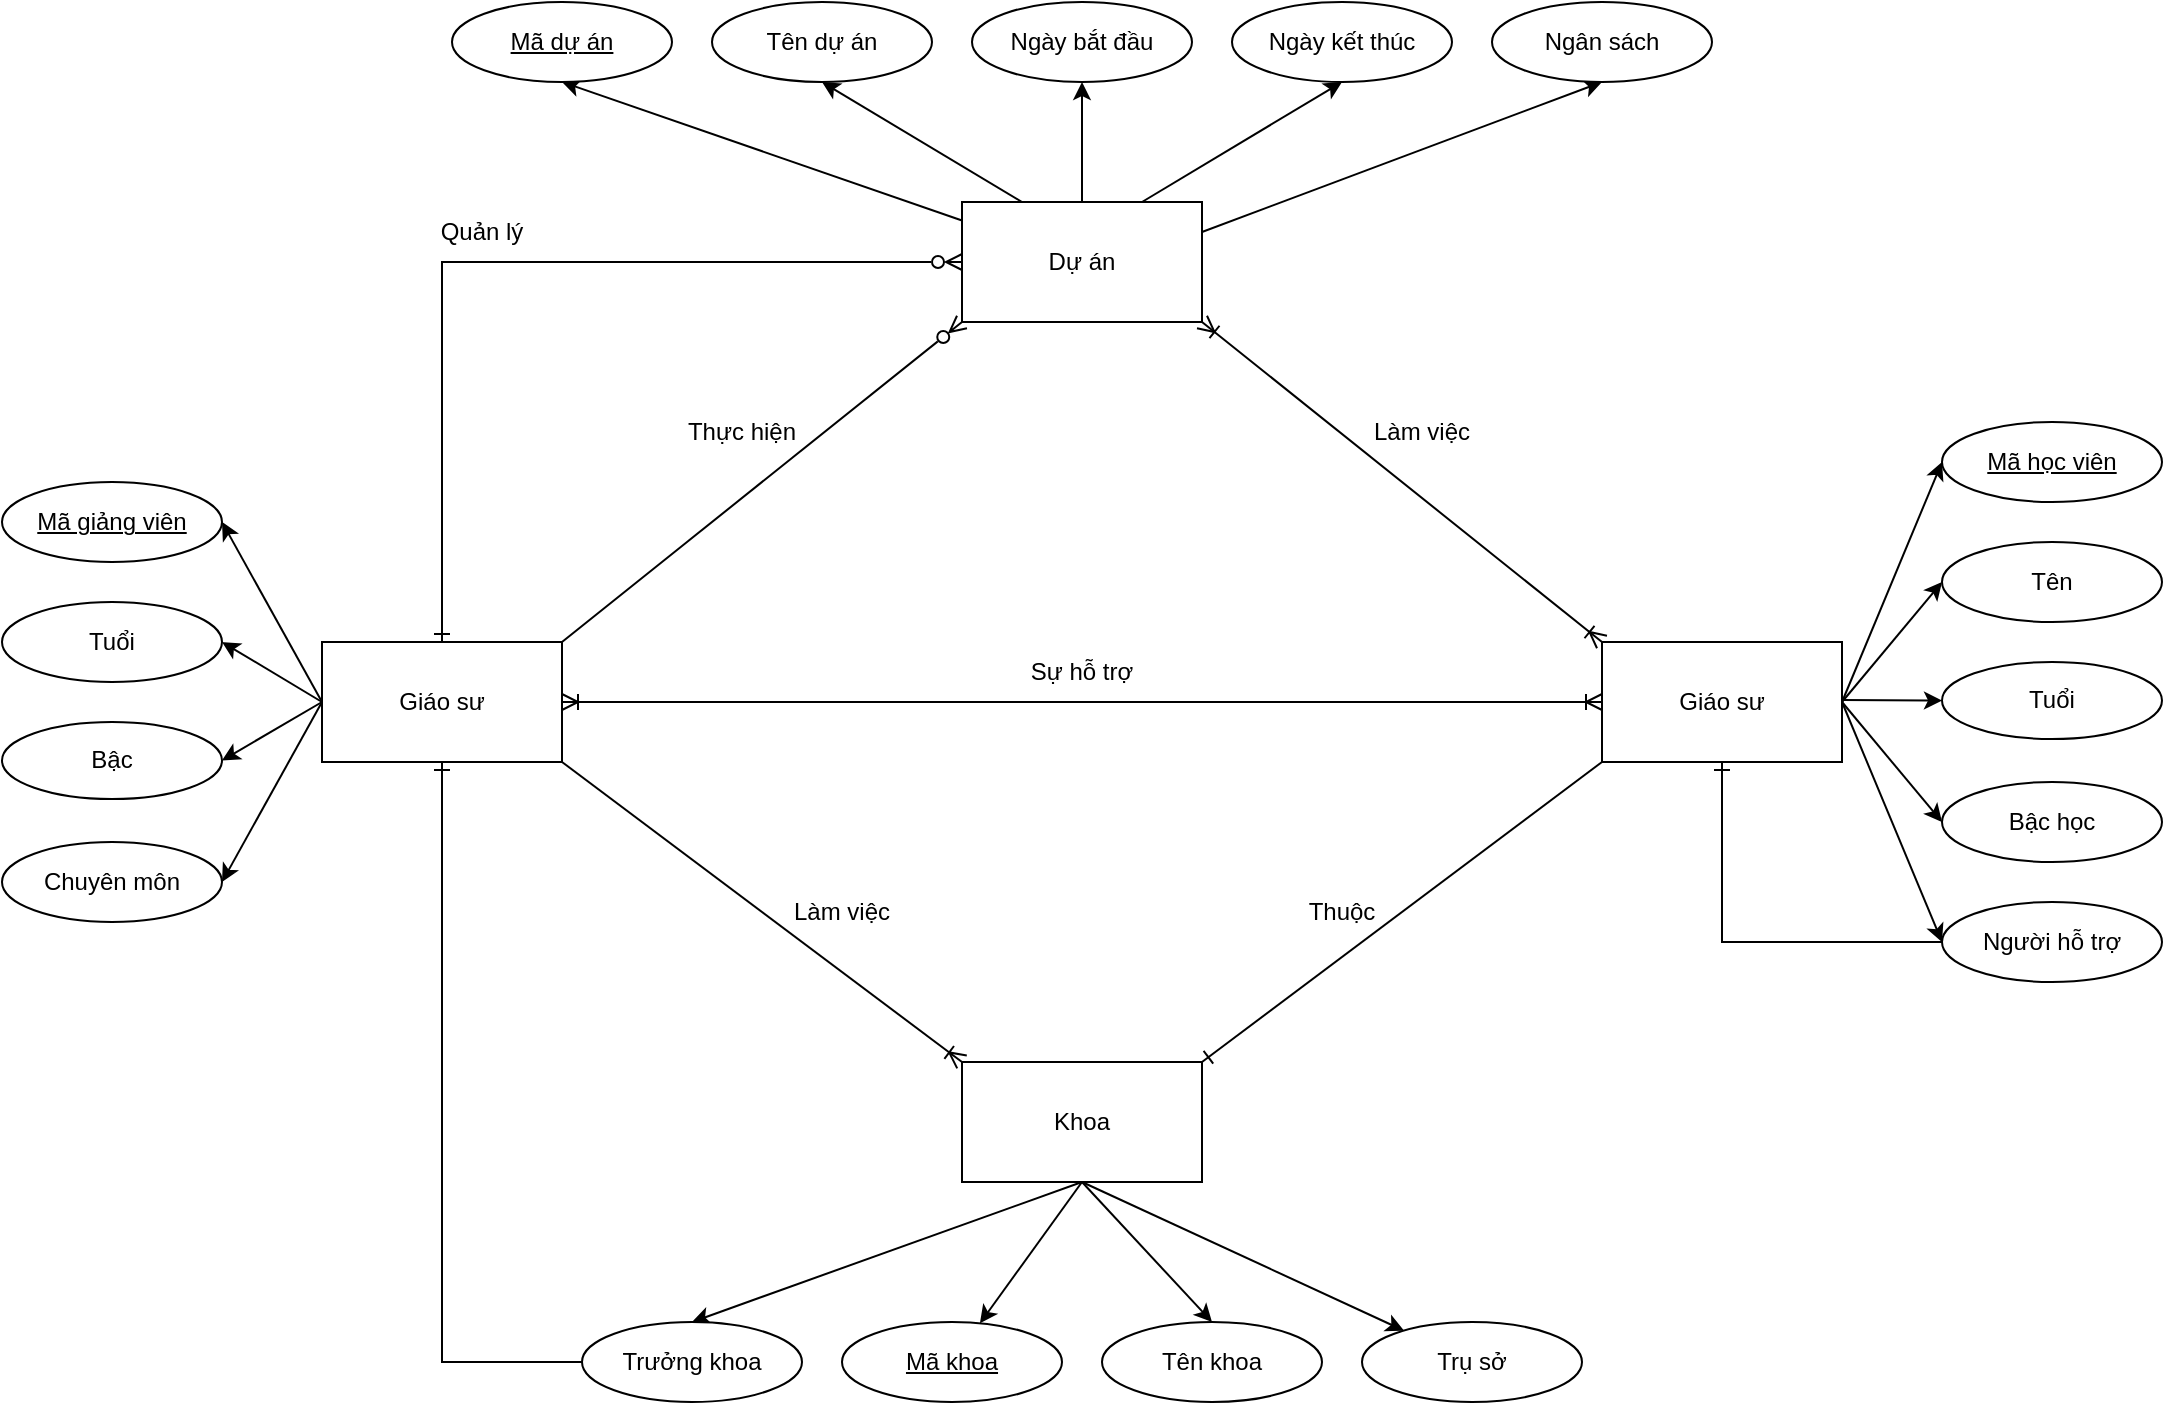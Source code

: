 <mxfile version="23.1.5" type="github" pages="2">
  <diagram name="ER" id="h3sEmsgGJgZGLzfSVelG">
    <mxGraphModel dx="1434" dy="780" grid="1" gridSize="10" guides="1" tooltips="1" connect="1" arrows="1" fold="1" page="1" pageScale="1" pageWidth="1169" pageHeight="827" math="0" shadow="0">
      <root>
        <mxCell id="0" />
        <mxCell id="1" parent="0" />
        <mxCell id="Selu-u13-IaOA6vM5MVl-6" style="rounded=0;orthogonalLoop=1;jettySize=auto;html=1;entryX=1;entryY=0.5;entryDx=0;entryDy=0;exitX=0;exitY=0.5;exitDx=0;exitDy=0;" edge="1" parent="1" source="Selu-u13-IaOA6vM5MVl-1" target="Selu-u13-IaOA6vM5MVl-5">
          <mxGeometry relative="1" as="geometry" />
        </mxCell>
        <mxCell id="Selu-u13-IaOA6vM5MVl-7" style="rounded=0;orthogonalLoop=1;jettySize=auto;html=1;entryX=1;entryY=0.5;entryDx=0;entryDy=0;exitX=0;exitY=0.5;exitDx=0;exitDy=0;" edge="1" parent="1" source="Selu-u13-IaOA6vM5MVl-1" target="Selu-u13-IaOA6vM5MVl-4">
          <mxGeometry relative="1" as="geometry" />
        </mxCell>
        <mxCell id="Selu-u13-IaOA6vM5MVl-9" style="rounded=0;orthogonalLoop=1;jettySize=auto;html=1;entryX=1;entryY=0.5;entryDx=0;entryDy=0;strokeColor=default;exitX=0;exitY=0.5;exitDx=0;exitDy=0;" edge="1" parent="1" source="Selu-u13-IaOA6vM5MVl-1" target="Selu-u13-IaOA6vM5MVl-3">
          <mxGeometry relative="1" as="geometry" />
        </mxCell>
        <mxCell id="Selu-u13-IaOA6vM5MVl-10" style="rounded=0;orthogonalLoop=1;jettySize=auto;html=1;entryX=1;entryY=0.5;entryDx=0;entryDy=0;exitX=0;exitY=0.5;exitDx=0;exitDy=0;" edge="1" parent="1" source="Selu-u13-IaOA6vM5MVl-1" target="Selu-u13-IaOA6vM5MVl-2">
          <mxGeometry relative="1" as="geometry" />
        </mxCell>
        <mxCell id="Selu-u13-IaOA6vM5MVl-31" style="edgeStyle=orthogonalEdgeStyle;rounded=0;orthogonalLoop=1;jettySize=auto;html=1;entryX=0;entryY=0.5;entryDx=0;entryDy=0;endArrow=ERoneToMany;endFill=0;startArrow=ERoneToMany;startFill=0;" edge="1" parent="1" source="Selu-u13-IaOA6vM5MVl-1" target="Selu-u13-IaOA6vM5MVl-15">
          <mxGeometry relative="1" as="geometry" />
        </mxCell>
        <mxCell id="Selu-u13-IaOA6vM5MVl-52" style="rounded=0;orthogonalLoop=1;jettySize=auto;html=1;entryX=0;entryY=0;entryDx=0;entryDy=0;exitX=1;exitY=1;exitDx=0;exitDy=0;endArrow=ERoneToMany;endFill=0;" edge="1" parent="1" source="Selu-u13-IaOA6vM5MVl-1" target="Selu-u13-IaOA6vM5MVl-38">
          <mxGeometry relative="1" as="geometry" />
        </mxCell>
        <mxCell id="Selu-u13-IaOA6vM5MVl-69" style="edgeStyle=orthogonalEdgeStyle;rounded=0;orthogonalLoop=1;jettySize=auto;html=1;entryX=0;entryY=0.5;entryDx=0;entryDy=0;endArrow=ERzeroToMany;endFill=0;startArrow=ERone;startFill=0;" edge="1" parent="1" source="Selu-u13-IaOA6vM5MVl-1" target="Selu-u13-IaOA6vM5MVl-56">
          <mxGeometry relative="1" as="geometry">
            <Array as="points">
              <mxPoint x="260" y="150" />
            </Array>
          </mxGeometry>
        </mxCell>
        <mxCell id="Selu-u13-IaOA6vM5MVl-71" style="rounded=0;orthogonalLoop=1;jettySize=auto;html=1;entryX=0;entryY=1;entryDx=0;entryDy=0;exitX=1;exitY=0;exitDx=0;exitDy=0;endArrow=ERzeroToMany;endFill=0;" edge="1" parent="1" source="Selu-u13-IaOA6vM5MVl-1" target="Selu-u13-IaOA6vM5MVl-56">
          <mxGeometry relative="1" as="geometry" />
        </mxCell>
        <mxCell id="Selu-u13-IaOA6vM5MVl-1" value="Giáo sư" style="rounded=0;whiteSpace=wrap;html=1;" vertex="1" parent="1">
          <mxGeometry x="200" y="340" width="120" height="60" as="geometry" />
        </mxCell>
        <mxCell id="Selu-u13-IaOA6vM5MVl-2" value="&lt;u&gt;Mã giảng viên&lt;/u&gt;" style="ellipse;whiteSpace=wrap;html=1;" vertex="1" parent="1">
          <mxGeometry x="40" y="260" width="110" height="40" as="geometry" />
        </mxCell>
        <mxCell id="Selu-u13-IaOA6vM5MVl-3" value="Tuổi" style="ellipse;whiteSpace=wrap;html=1;" vertex="1" parent="1">
          <mxGeometry x="40" y="320" width="110" height="40" as="geometry" />
        </mxCell>
        <mxCell id="Selu-u13-IaOA6vM5MVl-4" value="Bậc" style="ellipse;whiteSpace=wrap;html=1;" vertex="1" parent="1">
          <mxGeometry x="40" y="380" width="110" height="38.5" as="geometry" />
        </mxCell>
        <mxCell id="Selu-u13-IaOA6vM5MVl-5" value="Chuyên môn" style="ellipse;whiteSpace=wrap;html=1;" vertex="1" parent="1">
          <mxGeometry x="40" y="440" width="110" height="40" as="geometry" />
        </mxCell>
        <mxCell id="Selu-u13-IaOA6vM5MVl-11" style="rounded=0;orthogonalLoop=1;jettySize=auto;html=1;entryX=0;entryY=0.5;entryDx=0;entryDy=0;exitX=1;exitY=0.5;exitDx=0;exitDy=0;" edge="1" parent="1" source="Selu-u13-IaOA6vM5MVl-15" target="Selu-u13-IaOA6vM5MVl-19">
          <mxGeometry relative="1" as="geometry">
            <mxPoint x="960" y="350" as="sourcePoint" />
          </mxGeometry>
        </mxCell>
        <mxCell id="Selu-u13-IaOA6vM5MVl-12" style="rounded=0;orthogonalLoop=1;jettySize=auto;html=1;entryX=0;entryY=0.5;entryDx=0;entryDy=0;" edge="1" parent="1" target="Selu-u13-IaOA6vM5MVl-18">
          <mxGeometry relative="1" as="geometry">
            <mxPoint x="960" y="369" as="sourcePoint" />
          </mxGeometry>
        </mxCell>
        <mxCell id="Selu-u13-IaOA6vM5MVl-13" style="rounded=0;orthogonalLoop=1;jettySize=auto;html=1;entryX=0;entryY=0.5;entryDx=0;entryDy=0;strokeColor=default;" edge="1" parent="1" target="Selu-u13-IaOA6vM5MVl-17">
          <mxGeometry relative="1" as="geometry">
            <mxPoint x="960" y="370" as="sourcePoint" />
          </mxGeometry>
        </mxCell>
        <mxCell id="Selu-u13-IaOA6vM5MVl-14" style="rounded=0;orthogonalLoop=1;jettySize=auto;html=1;entryX=0;entryY=0.5;entryDx=0;entryDy=0;" edge="1" parent="1" target="Selu-u13-IaOA6vM5MVl-16">
          <mxGeometry relative="1" as="geometry">
            <mxPoint x="960" y="370" as="sourcePoint" />
          </mxGeometry>
        </mxCell>
        <mxCell id="Selu-u13-IaOA6vM5MVl-54" style="rounded=0;orthogonalLoop=1;jettySize=auto;html=1;exitX=0;exitY=1;exitDx=0;exitDy=0;entryX=1;entryY=0;entryDx=0;entryDy=0;endArrow=ERone;endFill=0;" edge="1" parent="1" source="Selu-u13-IaOA6vM5MVl-15" target="Selu-u13-IaOA6vM5MVl-38">
          <mxGeometry relative="1" as="geometry" />
        </mxCell>
        <mxCell id="Selu-u13-IaOA6vM5MVl-73" style="rounded=0;orthogonalLoop=1;jettySize=auto;html=1;entryX=1;entryY=1;entryDx=0;entryDy=0;exitX=0;exitY=0;exitDx=0;exitDy=0;endArrow=ERoneToMany;endFill=0;startArrow=ERoneToMany;startFill=0;" edge="1" parent="1" source="Selu-u13-IaOA6vM5MVl-15" target="Selu-u13-IaOA6vM5MVl-56">
          <mxGeometry relative="1" as="geometry" />
        </mxCell>
        <mxCell id="Selu-u13-IaOA6vM5MVl-15" value="Giáo sư" style="rounded=0;whiteSpace=wrap;html=1;" vertex="1" parent="1">
          <mxGeometry x="840" y="340" width="120" height="60" as="geometry" />
        </mxCell>
        <mxCell id="Selu-u13-IaOA6vM5MVl-16" value="&lt;u&gt;Mã học viên&lt;/u&gt;" style="ellipse;whiteSpace=wrap;html=1;" vertex="1" parent="1">
          <mxGeometry x="1010" y="230" width="110" height="40" as="geometry" />
        </mxCell>
        <mxCell id="Selu-u13-IaOA6vM5MVl-17" value="Tên" style="ellipse;whiteSpace=wrap;html=1;" vertex="1" parent="1">
          <mxGeometry x="1010" y="290" width="110" height="40" as="geometry" />
        </mxCell>
        <mxCell id="Selu-u13-IaOA6vM5MVl-18" value="Tuổi" style="ellipse;whiteSpace=wrap;html=1;" vertex="1" parent="1">
          <mxGeometry x="1010" y="350" width="110" height="38.5" as="geometry" />
        </mxCell>
        <mxCell id="Selu-u13-IaOA6vM5MVl-19" value="Bậc học" style="ellipse;whiteSpace=wrap;html=1;" vertex="1" parent="1">
          <mxGeometry x="1010" y="410" width="110" height="40" as="geometry" />
        </mxCell>
        <mxCell id="Selu-u13-IaOA6vM5MVl-33" style="edgeStyle=orthogonalEdgeStyle;rounded=0;orthogonalLoop=1;jettySize=auto;html=1;entryX=0.5;entryY=1;entryDx=0;entryDy=0;endArrow=ERone;endFill=0;" edge="1" parent="1" source="Selu-u13-IaOA6vM5MVl-29" target="Selu-u13-IaOA6vM5MVl-15">
          <mxGeometry relative="1" as="geometry" />
        </mxCell>
        <mxCell id="Selu-u13-IaOA6vM5MVl-29" value="Người hỗ trợ" style="ellipse;whiteSpace=wrap;html=1;" vertex="1" parent="1">
          <mxGeometry x="1010" y="470" width="110" height="40" as="geometry" />
        </mxCell>
        <mxCell id="Selu-u13-IaOA6vM5MVl-30" style="rounded=0;orthogonalLoop=1;jettySize=auto;html=1;exitX=1;exitY=0.5;exitDx=0;exitDy=0;entryX=0;entryY=0.5;entryDx=0;entryDy=0;" edge="1" parent="1" source="Selu-u13-IaOA6vM5MVl-15" target="Selu-u13-IaOA6vM5MVl-29">
          <mxGeometry relative="1" as="geometry">
            <mxPoint x="960" y="350" as="sourcePoint" />
          </mxGeometry>
        </mxCell>
        <mxCell id="Selu-u13-IaOA6vM5MVl-32" value="Sự hỗ trợ" style="text;html=1;align=center;verticalAlign=middle;whiteSpace=wrap;rounded=0;" vertex="1" parent="1">
          <mxGeometry x="550" y="340" width="60" height="30" as="geometry" />
        </mxCell>
        <mxCell id="Selu-u13-IaOA6vM5MVl-47" style="rounded=0;orthogonalLoop=1;jettySize=auto;html=1;exitX=0.5;exitY=1;exitDx=0;exitDy=0;entryX=0.5;entryY=0;entryDx=0;entryDy=0;" edge="1" parent="1" source="Selu-u13-IaOA6vM5MVl-38" target="Selu-u13-IaOA6vM5MVl-44">
          <mxGeometry relative="1" as="geometry" />
        </mxCell>
        <mxCell id="Selu-u13-IaOA6vM5MVl-48" style="rounded=0;orthogonalLoop=1;jettySize=auto;html=1;exitX=0.5;exitY=1;exitDx=0;exitDy=0;" edge="1" parent="1" source="Selu-u13-IaOA6vM5MVl-38" target="Selu-u13-IaOA6vM5MVl-43">
          <mxGeometry relative="1" as="geometry" />
        </mxCell>
        <mxCell id="Selu-u13-IaOA6vM5MVl-49" style="rounded=0;orthogonalLoop=1;jettySize=auto;html=1;entryX=0.5;entryY=0;entryDx=0;entryDy=0;exitX=0.5;exitY=1;exitDx=0;exitDy=0;" edge="1" parent="1" source="Selu-u13-IaOA6vM5MVl-38" target="Selu-u13-IaOA6vM5MVl-45">
          <mxGeometry relative="1" as="geometry" />
        </mxCell>
        <mxCell id="Selu-u13-IaOA6vM5MVl-50" style="rounded=0;orthogonalLoop=1;jettySize=auto;html=1;exitX=0.5;exitY=1;exitDx=0;exitDy=0;" edge="1" parent="1" source="Selu-u13-IaOA6vM5MVl-38" target="Selu-u13-IaOA6vM5MVl-46">
          <mxGeometry relative="1" as="geometry" />
        </mxCell>
        <mxCell id="Selu-u13-IaOA6vM5MVl-38" value="Khoa" style="rounded=0;whiteSpace=wrap;html=1;" vertex="1" parent="1">
          <mxGeometry x="520" y="550" width="120" height="60" as="geometry" />
        </mxCell>
        <mxCell id="Selu-u13-IaOA6vM5MVl-43" value="&lt;u&gt;Mã khoa&lt;/u&gt;" style="ellipse;whiteSpace=wrap;html=1;" vertex="1" parent="1">
          <mxGeometry x="460" y="680" width="110" height="40" as="geometry" />
        </mxCell>
        <mxCell id="Selu-u13-IaOA6vM5MVl-51" style="edgeStyle=orthogonalEdgeStyle;rounded=0;orthogonalLoop=1;jettySize=auto;html=1;entryX=0.5;entryY=1;entryDx=0;entryDy=0;endArrow=ERone;endFill=0;" edge="1" parent="1" source="Selu-u13-IaOA6vM5MVl-44" target="Selu-u13-IaOA6vM5MVl-1">
          <mxGeometry relative="1" as="geometry" />
        </mxCell>
        <mxCell id="Selu-u13-IaOA6vM5MVl-44" value="Trưởng khoa" style="ellipse;whiteSpace=wrap;html=1;" vertex="1" parent="1">
          <mxGeometry x="330" y="680" width="110" height="40" as="geometry" />
        </mxCell>
        <mxCell id="Selu-u13-IaOA6vM5MVl-45" value="Tên khoa" style="ellipse;whiteSpace=wrap;html=1;" vertex="1" parent="1">
          <mxGeometry x="590" y="680" width="110" height="40" as="geometry" />
        </mxCell>
        <mxCell id="Selu-u13-IaOA6vM5MVl-46" value="Trụ sở" style="ellipse;whiteSpace=wrap;html=1;" vertex="1" parent="1">
          <mxGeometry x="720" y="680" width="110" height="40" as="geometry" />
        </mxCell>
        <mxCell id="Selu-u13-IaOA6vM5MVl-53" value="Làm việc" style="text;html=1;align=center;verticalAlign=middle;whiteSpace=wrap;rounded=0;" vertex="1" parent="1">
          <mxGeometry x="430" y="460" width="60" height="30" as="geometry" />
        </mxCell>
        <mxCell id="Selu-u13-IaOA6vM5MVl-55" value="Thuộc" style="text;html=1;align=center;verticalAlign=middle;whiteSpace=wrap;rounded=0;" vertex="1" parent="1">
          <mxGeometry x="680" y="460" width="60" height="30" as="geometry" />
        </mxCell>
        <mxCell id="Selu-u13-IaOA6vM5MVl-63" style="rounded=0;orthogonalLoop=1;jettySize=auto;html=1;entryX=0.5;entryY=1;entryDx=0;entryDy=0;" edge="1" parent="1" source="Selu-u13-IaOA6vM5MVl-56" target="Selu-u13-IaOA6vM5MVl-57">
          <mxGeometry relative="1" as="geometry" />
        </mxCell>
        <mxCell id="Selu-u13-IaOA6vM5MVl-65" style="rounded=0;orthogonalLoop=1;jettySize=auto;html=1;entryX=0.5;entryY=1;entryDx=0;entryDy=0;exitX=0.25;exitY=0;exitDx=0;exitDy=0;" edge="1" parent="1" source="Selu-u13-IaOA6vM5MVl-56" target="Selu-u13-IaOA6vM5MVl-58">
          <mxGeometry relative="1" as="geometry" />
        </mxCell>
        <mxCell id="Selu-u13-IaOA6vM5MVl-66" style="rounded=0;orthogonalLoop=1;jettySize=auto;html=1;entryX=0.5;entryY=1;entryDx=0;entryDy=0;" edge="1" parent="1" source="Selu-u13-IaOA6vM5MVl-56" target="Selu-u13-IaOA6vM5MVl-59">
          <mxGeometry relative="1" as="geometry" />
        </mxCell>
        <mxCell id="Selu-u13-IaOA6vM5MVl-67" style="rounded=0;orthogonalLoop=1;jettySize=auto;html=1;entryX=0.5;entryY=1;entryDx=0;entryDy=0;exitX=0.75;exitY=0;exitDx=0;exitDy=0;" edge="1" parent="1" source="Selu-u13-IaOA6vM5MVl-56" target="Selu-u13-IaOA6vM5MVl-60">
          <mxGeometry relative="1" as="geometry" />
        </mxCell>
        <mxCell id="Selu-u13-IaOA6vM5MVl-68" style="rounded=0;orthogonalLoop=1;jettySize=auto;html=1;entryX=0.5;entryY=1;entryDx=0;entryDy=0;exitX=1;exitY=0.25;exitDx=0;exitDy=0;" edge="1" parent="1" source="Selu-u13-IaOA6vM5MVl-56" target="Selu-u13-IaOA6vM5MVl-61">
          <mxGeometry relative="1" as="geometry" />
        </mxCell>
        <mxCell id="Selu-u13-IaOA6vM5MVl-56" value="Dự án" style="rounded=0;whiteSpace=wrap;html=1;" vertex="1" parent="1">
          <mxGeometry x="520" y="120" width="120" height="60" as="geometry" />
        </mxCell>
        <mxCell id="Selu-u13-IaOA6vM5MVl-57" value="&lt;u&gt;Mã dự án&lt;/u&gt;" style="ellipse;whiteSpace=wrap;html=1;" vertex="1" parent="1">
          <mxGeometry x="265" y="20" width="110" height="40" as="geometry" />
        </mxCell>
        <mxCell id="Selu-u13-IaOA6vM5MVl-58" value="Tên dự án" style="ellipse;whiteSpace=wrap;html=1;" vertex="1" parent="1">
          <mxGeometry x="395" y="20" width="110" height="40" as="geometry" />
        </mxCell>
        <mxCell id="Selu-u13-IaOA6vM5MVl-59" value="Ngày bắt đầu" style="ellipse;whiteSpace=wrap;html=1;" vertex="1" parent="1">
          <mxGeometry x="525" y="20" width="110" height="40" as="geometry" />
        </mxCell>
        <mxCell id="Selu-u13-IaOA6vM5MVl-60" value="Ngày kết thúc" style="ellipse;whiteSpace=wrap;html=1;" vertex="1" parent="1">
          <mxGeometry x="655" y="20" width="110" height="40" as="geometry" />
        </mxCell>
        <mxCell id="Selu-u13-IaOA6vM5MVl-61" value="Ngân sách" style="ellipse;whiteSpace=wrap;html=1;" vertex="1" parent="1">
          <mxGeometry x="785" y="20" width="110" height="40" as="geometry" />
        </mxCell>
        <mxCell id="Selu-u13-IaOA6vM5MVl-70" value="Quản lý" style="text;html=1;align=center;verticalAlign=middle;whiteSpace=wrap;rounded=0;" vertex="1" parent="1">
          <mxGeometry x="250" y="120" width="60" height="30" as="geometry" />
        </mxCell>
        <mxCell id="Selu-u13-IaOA6vM5MVl-72" value="Thực hiện" style="text;html=1;align=center;verticalAlign=middle;whiteSpace=wrap;rounded=0;" vertex="1" parent="1">
          <mxGeometry x="380" y="220" width="60" height="30" as="geometry" />
        </mxCell>
        <mxCell id="Selu-u13-IaOA6vM5MVl-74" value="Làm việc" style="text;html=1;align=center;verticalAlign=middle;whiteSpace=wrap;rounded=0;" vertex="1" parent="1">
          <mxGeometry x="720" y="220" width="60" height="30" as="geometry" />
        </mxCell>
      </root>
    </mxGraphModel>
  </diagram>
  <diagram id="15gAjXONBbME0ln6EK9t" name="RM">
    <mxGraphModel dx="1434" dy="780" grid="1" gridSize="10" guides="1" tooltips="1" connect="1" arrows="1" fold="1" page="1" pageScale="1" pageWidth="1169" pageHeight="827" math="0" shadow="0">
      <root>
        <mxCell id="0" />
        <mxCell id="1" parent="0" />
      </root>
    </mxGraphModel>
  </diagram>
</mxfile>
